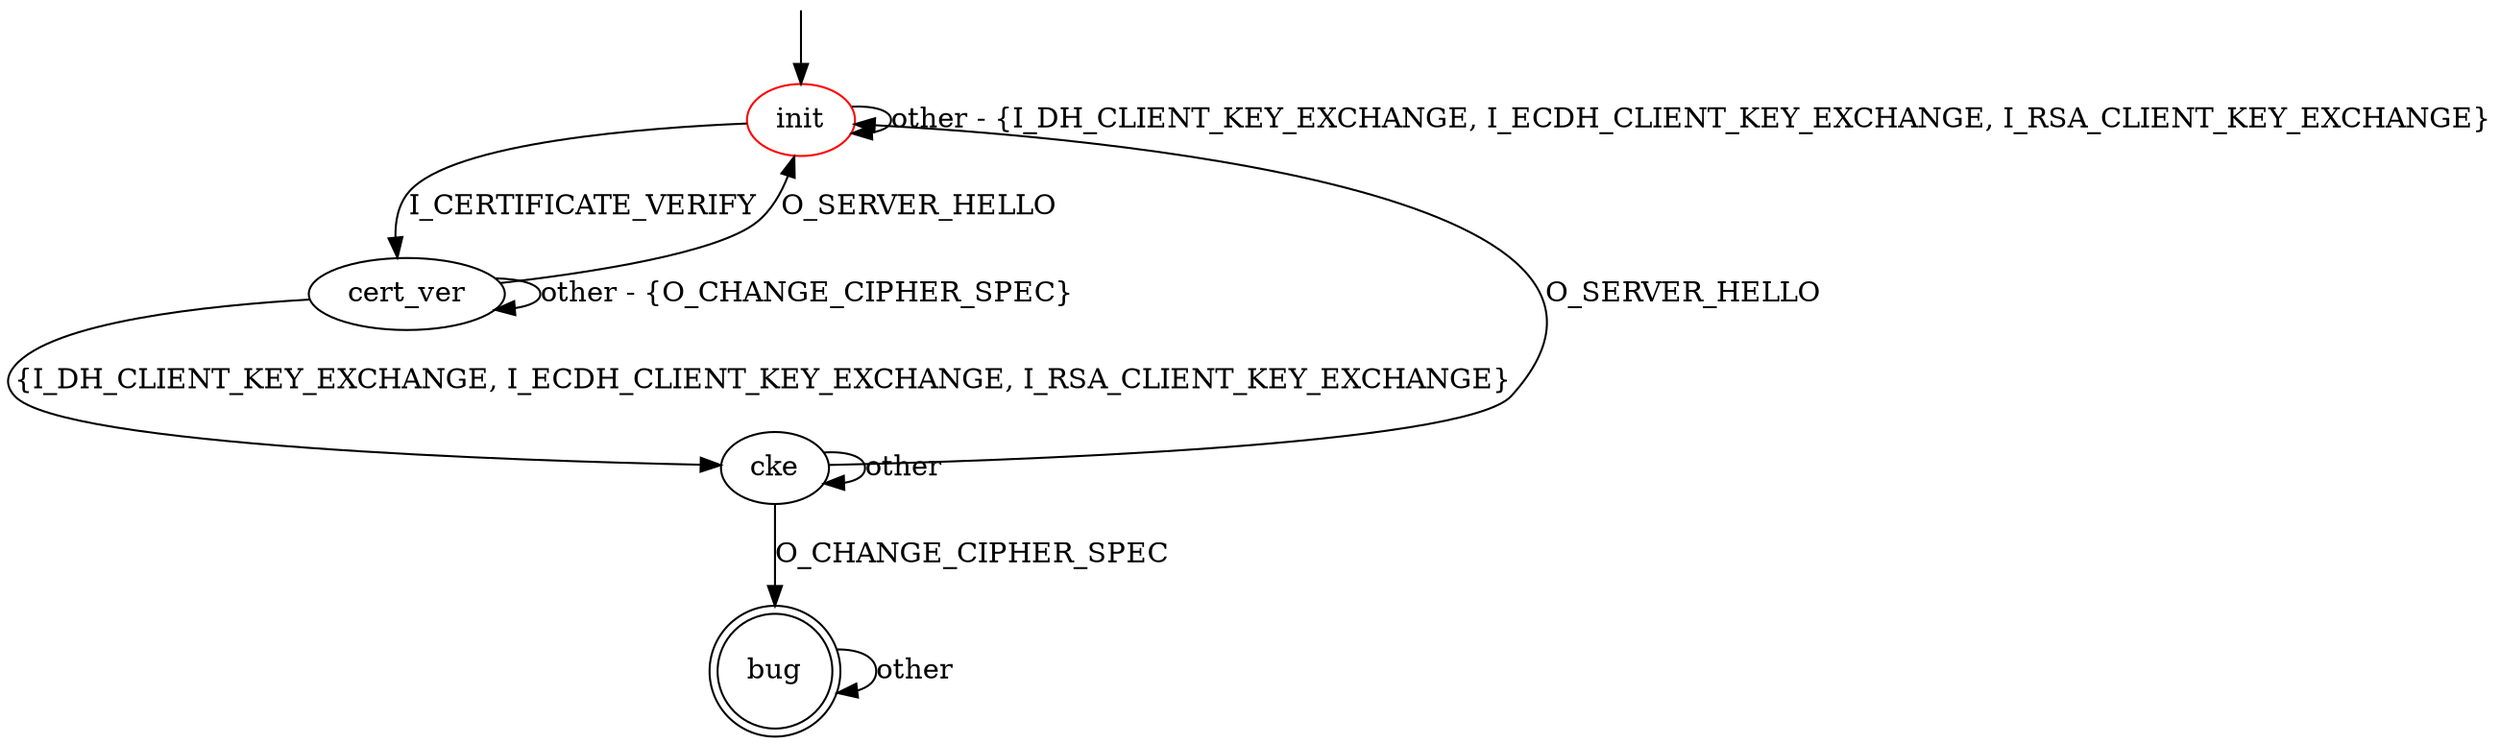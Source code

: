 digraph G {
label=""
init [color="red"]
bug [shape="doublecircle"]

init -> cert_ver [label="I_CERTIFICATE_VERIFY"]
init -> init [label="other - {I_DH_CLIENT_KEY_EXCHANGE, I_ECDH_CLIENT_KEY_EXCHANGE, I_RSA_CLIENT_KEY_EXCHANGE}"]

cert_ver -> cke [label="{I_DH_CLIENT_KEY_EXCHANGE, I_ECDH_CLIENT_KEY_EXCHANGE, I_RSA_CLIENT_KEY_EXCHANGE}"]
cert_ver -> init [label="O_SERVER_HELLO"]
cert_ver -> cert_ver [label="other - {O_CHANGE_CIPHER_SPEC}"]

cke -> init [label="O_SERVER_HELLO"]
cke -> bug [label="O_CHANGE_CIPHER_SPEC"]
cke -> cke [label="other"]

bug -> bug [label="other"]

__start0 [label="" shape="none" width="0" height="0"];
__start0 -> init;
}
